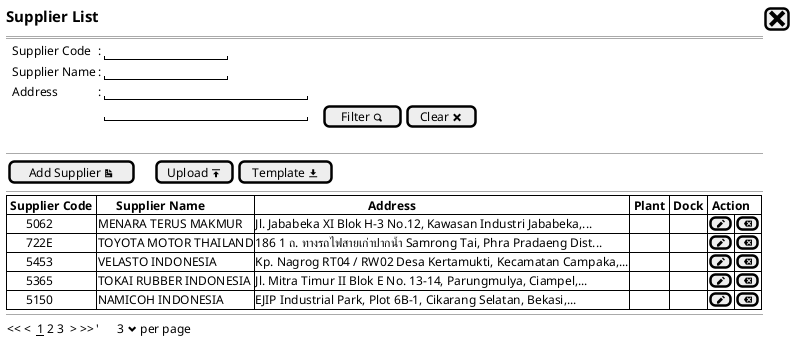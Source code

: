 @startsalt
{
  <size:15><b>Supplier List |[<size:25><&x>]|*
  ==
  {
      .|Supplier Code  |: |"               "|*
      .|Supplier Name  |: |"               "|*
      .|Address        |: |"                         "|*      
      .|.              |. |"                         "|.|.|[Filter <&magnifying-glass>]| [Clear <&x>]|*      
  }
  .
  --
  {
  [Add Supplier <&document>]|.|.|.|[Upload <&data-transfer-upload>]| [Template <&data-transfer-download>]|* 
  }
  --
  {#
    |<b> Supplier Code |<b>      Supplier Name   |<b>                                    Address                                  |<b> Plant  |<b> Dock |<b> Action |*|*|*
    |      5062	       |MENARA TERUS MAKMUR		                  |Jl. Jababeka XI Blok H-3 No.12, Kawasan Industri Jababeka,...  |.          |.        |[<&pencil>]|[<&delete>]|*
    |      722E	       |TOYOTA MOTOR THAILAND		                |186 1 ถ. ทางรถไฟสายเก่าปากน้ำ Samrong Tai, Phra Pradaeng Dist... |.          |.        |[<&pencil>]|[<&delete>]|*
    |      5453	       |VELASTO INDONESIA		                    |Kp. Nagrog RT04 / RW02 Desa Kertamukti, Kecamatan Campaka,...  |.          |.        |[<&pencil>]|[<&delete>]|*
    |      5365	       |TOKAI RUBBER INDONESIA		              |Jl. Mitra Timur II Blok E No. 13-14, Parungmulya, Ciampel,...  |.          |.        |[<&pencil>]|[<&delete>]|*
    |      5150	       |NAMICOH INDONESIA		                    |EJIP Industrial Park, Plot 6B-1, Cikarang Selatan, Bekasi,...  |.          |.        |[<&pencil>]|[<&delete>]|
  }
  --
  {
  << <  __1__ 2 3  > >>  |'      3 <&chevron-bottom> per page |*
  }

}
@endsalt
